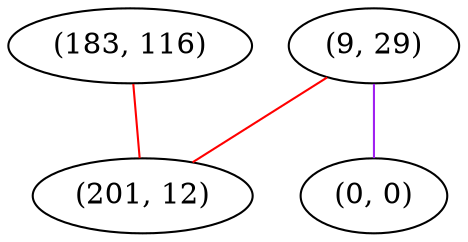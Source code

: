 graph "" {
"(183, 116)";
"(9, 29)";
"(0, 0)";
"(201, 12)";
"(183, 116)" -- "(201, 12)"  [color=red, key=0, weight=1];
"(9, 29)" -- "(0, 0)"  [color=purple, key=0, weight=4];
"(9, 29)" -- "(201, 12)"  [color=red, key=0, weight=1];
}
